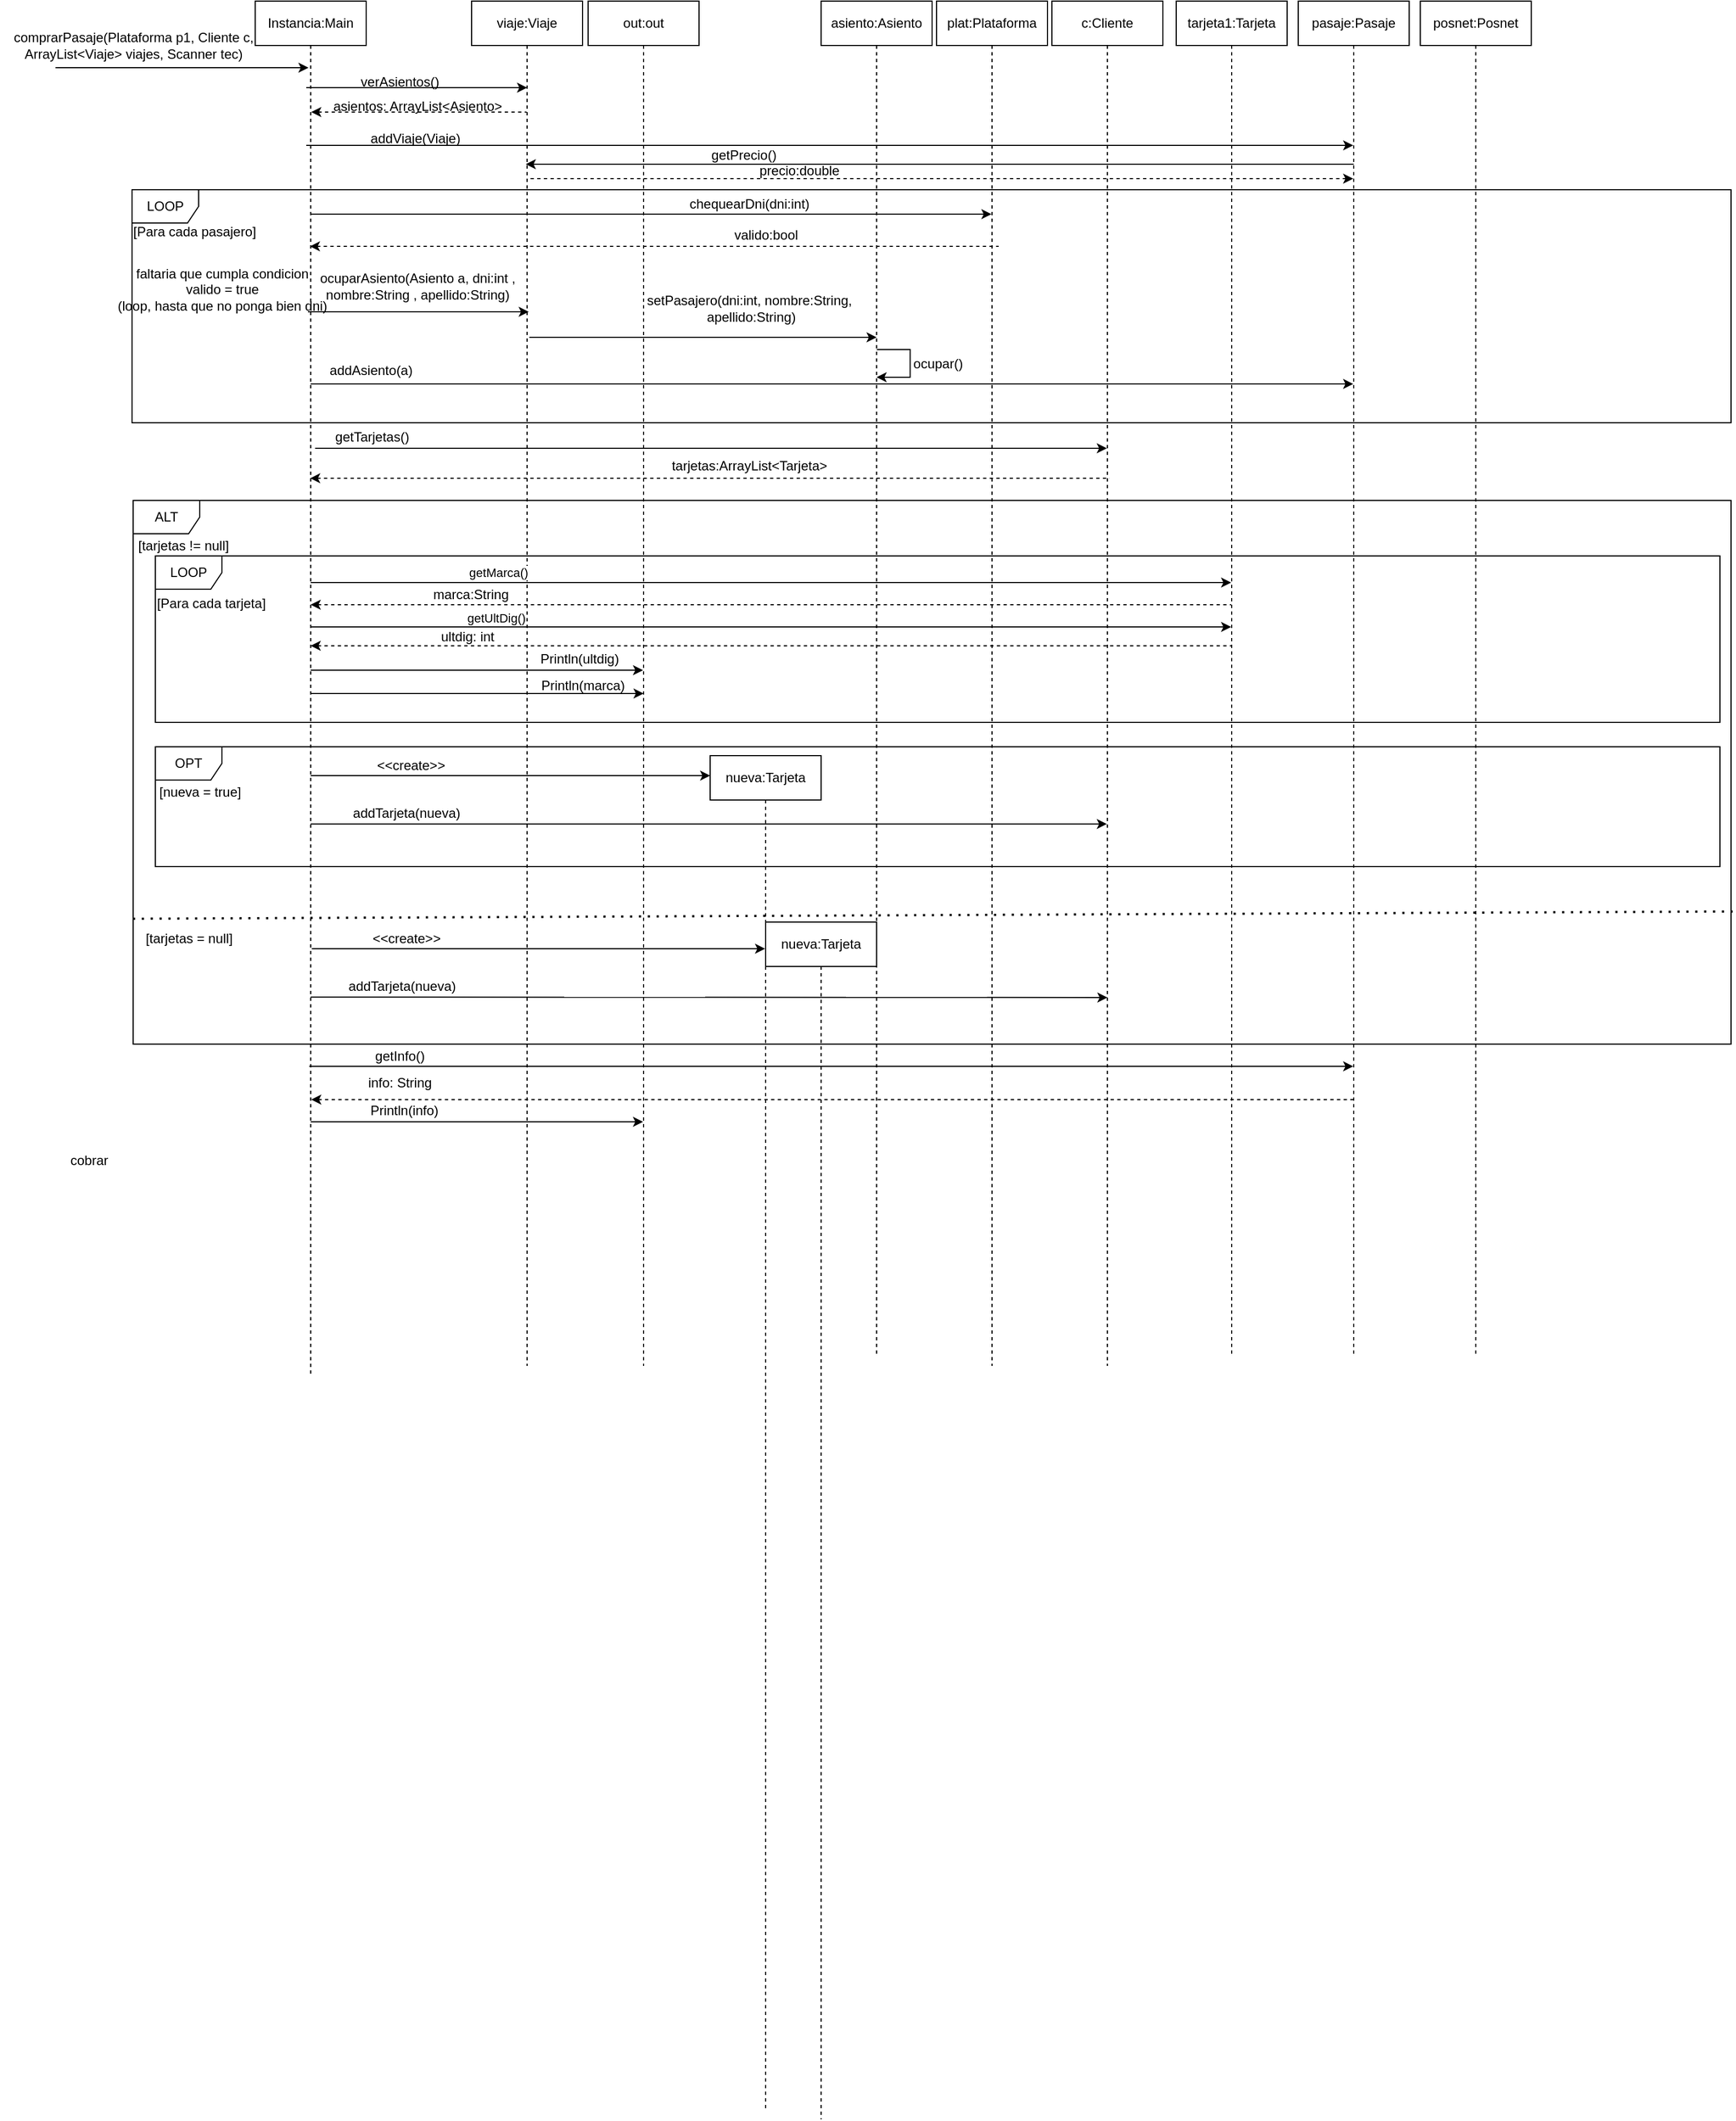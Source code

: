 <mxfile version="21.5.2" type="device">
  <diagram name="Page-1" id="2YBvvXClWsGukQMizWep">
    <mxGraphModel dx="2382" dy="845" grid="1" gridSize="10" guides="1" tooltips="1" connect="1" arrows="1" fold="1" page="1" pageScale="1" pageWidth="850" pageHeight="1100" math="0" shadow="0">
      <root>
        <mxCell id="0" />
        <mxCell id="1" parent="0" />
        <mxCell id="aM9ryv3xv72pqoxQDRHE-1" value="Instancia:Main" style="shape=umlLifeline;perimeter=lifelinePerimeter;whiteSpace=wrap;html=1;container=0;dropTarget=0;collapsible=0;recursiveResize=0;outlineConnect=0;portConstraint=eastwest;newEdgeStyle={&quot;edgeStyle&quot;:&quot;elbowEdgeStyle&quot;,&quot;elbow&quot;:&quot;vertical&quot;,&quot;curved&quot;:0,&quot;rounded&quot;:0};" parent="1" vertex="1">
          <mxGeometry x="180" y="20" width="100" height="1240" as="geometry" />
        </mxCell>
        <mxCell id="zwrWhUBzXl8ZJSUmluqB-5" value="" style="endArrow=classic;html=1;rounded=0;" edge="1" parent="1">
          <mxGeometry width="50" height="50" relative="1" as="geometry">
            <mxPoint y="80" as="sourcePoint" />
            <mxPoint x="228" y="80" as="targetPoint" />
          </mxGeometry>
        </mxCell>
        <mxCell id="zwrWhUBzXl8ZJSUmluqB-6" value="comprarPasaje(Plataforma p1, Cliente c, &lt;br&gt;ArrayList&amp;lt;Viaje&amp;gt; viajes, Scanner tec)" style="text;html=1;align=center;verticalAlign=middle;resizable=0;points=[];autosize=1;strokeColor=none;fillColor=none;" vertex="1" parent="1">
          <mxGeometry x="-50" y="40" width="240" height="40" as="geometry" />
        </mxCell>
        <mxCell id="zwrWhUBzXl8ZJSUmluqB-11" value="" style="endArrow=classic;html=1;rounded=0;" edge="1" parent="1" target="zwrWhUBzXl8ZJSUmluqB-109">
          <mxGeometry width="50" height="50" relative="1" as="geometry">
            <mxPoint x="228.75" y="980" as="sourcePoint" />
            <mxPoint x="423.25" y="980" as="targetPoint" />
          </mxGeometry>
        </mxCell>
        <mxCell id="zwrWhUBzXl8ZJSUmluqB-12" value="out:out" style="shape=umlLifeline;perimeter=lifelinePerimeter;whiteSpace=wrap;html=1;container=0;dropTarget=0;collapsible=0;recursiveResize=0;outlineConnect=0;portConstraint=eastwest;newEdgeStyle={&quot;edgeStyle&quot;:&quot;elbowEdgeStyle&quot;,&quot;elbow&quot;:&quot;vertical&quot;,&quot;curved&quot;:0,&quot;rounded&quot;:0};" vertex="1" parent="1">
          <mxGeometry x="480" y="20" width="100" height="1230" as="geometry" />
        </mxCell>
        <mxCell id="zwrWhUBzXl8ZJSUmluqB-17" value="" style="endArrow=none;html=1;rounded=0;endFill=0;startArrow=classic;startFill=1;dashed=1;" edge="1" parent="1" target="zwrWhUBzXl8ZJSUmluqB-109">
          <mxGeometry width="50" height="50" relative="1" as="geometry">
            <mxPoint x="230.5" y="1010" as="sourcePoint" />
            <mxPoint x="425" y="1010" as="targetPoint" />
          </mxGeometry>
        </mxCell>
        <mxCell id="zwrWhUBzXl8ZJSUmluqB-22" value="asiento:Asiento" style="shape=umlLifeline;perimeter=lifelinePerimeter;whiteSpace=wrap;html=1;container=0;dropTarget=0;collapsible=0;recursiveResize=0;outlineConnect=0;portConstraint=eastwest;newEdgeStyle={&quot;edgeStyle&quot;:&quot;elbowEdgeStyle&quot;,&quot;elbow&quot;:&quot;vertical&quot;,&quot;curved&quot;:0,&quot;rounded&quot;:0};" vertex="1" parent="1">
          <mxGeometry x="690" y="20" width="100" height="1220" as="geometry" />
        </mxCell>
        <mxCell id="zwrWhUBzXl8ZJSUmluqB-23" value="viaje:Viaje" style="shape=umlLifeline;perimeter=lifelinePerimeter;whiteSpace=wrap;html=1;container=0;dropTarget=0;collapsible=0;recursiveResize=0;outlineConnect=0;portConstraint=eastwest;newEdgeStyle={&quot;edgeStyle&quot;:&quot;elbowEdgeStyle&quot;,&quot;elbow&quot;:&quot;vertical&quot;,&quot;curved&quot;:0,&quot;rounded&quot;:0};" vertex="1" parent="1">
          <mxGeometry x="375" y="20" width="100" height="1230" as="geometry" />
        </mxCell>
        <mxCell id="zwrWhUBzXl8ZJSUmluqB-24" value="info: String" style="text;html=1;align=center;verticalAlign=middle;resizable=0;points=[];autosize=1;strokeColor=none;fillColor=none;" vertex="1" parent="1">
          <mxGeometry x="270" y="980" width="80" height="30" as="geometry" />
        </mxCell>
        <mxCell id="zwrWhUBzXl8ZJSUmluqB-27" value="" style="endArrow=classic;html=1;rounded=0;" edge="1" parent="1">
          <mxGeometry width="50" height="50" relative="1" as="geometry">
            <mxPoint x="226" y="98" as="sourcePoint" />
            <mxPoint x="425" y="98" as="targetPoint" />
          </mxGeometry>
        </mxCell>
        <mxCell id="zwrWhUBzXl8ZJSUmluqB-28" value="verAsientos()" style="text;html=1;align=center;verticalAlign=middle;resizable=0;points=[];autosize=1;strokeColor=none;fillColor=none;" vertex="1" parent="1">
          <mxGeometry x="265" y="78" width="90" height="30" as="geometry" />
        </mxCell>
        <mxCell id="zwrWhUBzXl8ZJSUmluqB-29" value="" style="endArrow=none;html=1;rounded=0;endFill=0;startArrow=classic;startFill=1;dashed=1;" edge="1" parent="1">
          <mxGeometry width="50" height="50" relative="1" as="geometry">
            <mxPoint x="230.5" y="120" as="sourcePoint" />
            <mxPoint x="424.5" y="120" as="targetPoint" />
          </mxGeometry>
        </mxCell>
        <mxCell id="zwrWhUBzXl8ZJSUmluqB-30" value="asientos: ArrayList&amp;lt;Asiento&amp;gt;" style="text;html=1;align=center;verticalAlign=middle;resizable=0;points=[];autosize=1;strokeColor=none;fillColor=none;" vertex="1" parent="1">
          <mxGeometry x="236" y="100" width="180" height="30" as="geometry" />
        </mxCell>
        <mxCell id="zwrWhUBzXl8ZJSUmluqB-34" value="posnet:Posnet" style="shape=umlLifeline;perimeter=lifelinePerimeter;whiteSpace=wrap;html=1;container=0;dropTarget=0;collapsible=0;recursiveResize=0;outlineConnect=0;portConstraint=eastwest;newEdgeStyle={&quot;edgeStyle&quot;:&quot;elbowEdgeStyle&quot;,&quot;elbow&quot;:&quot;vertical&quot;,&quot;curved&quot;:0,&quot;rounded&quot;:0};" vertex="1" parent="1">
          <mxGeometry x="1230" y="20" width="100" height="1219" as="geometry" />
        </mxCell>
        <mxCell id="zwrWhUBzXl8ZJSUmluqB-38" value="" style="endArrow=classic;html=1;rounded=0;" edge="1" parent="1">
          <mxGeometry width="50" height="50" relative="1" as="geometry">
            <mxPoint x="427" y="323" as="sourcePoint" />
            <mxPoint x="740" y="323" as="targetPoint" />
          </mxGeometry>
        </mxCell>
        <mxCell id="zwrWhUBzXl8ZJSUmluqB-39" value="setPasajero(dni:int, nombre:String,&lt;br&gt;&amp;nbsp;apellido:String)" style="text;html=1;align=center;verticalAlign=middle;resizable=0;points=[];autosize=1;strokeColor=none;fillColor=none;" vertex="1" parent="1">
          <mxGeometry x="520" y="277" width="210" height="40" as="geometry" />
        </mxCell>
        <mxCell id="zwrWhUBzXl8ZJSUmluqB-41" value="" style="endArrow=classic;html=1;rounded=0;" edge="1" parent="1">
          <mxGeometry width="50" height="50" relative="1" as="geometry">
            <mxPoint x="740.24" y="334" as="sourcePoint" />
            <mxPoint x="739.999" y="359" as="targetPoint" />
            <Array as="points">
              <mxPoint x="770.24" y="334" />
              <mxPoint x="770.24" y="359" />
            </Array>
          </mxGeometry>
        </mxCell>
        <mxCell id="zwrWhUBzXl8ZJSUmluqB-42" value="ocupar()" style="text;html=1;align=center;verticalAlign=middle;resizable=0;points=[];autosize=1;strokeColor=none;fillColor=none;" vertex="1" parent="1">
          <mxGeometry x="760" y="332" width="70" height="30" as="geometry" />
        </mxCell>
        <mxCell id="zwrWhUBzXl8ZJSUmluqB-43" value="ocuparAsiento(Asiento a, dni:int , &lt;br&gt;nombre:String , apellido:String)" style="text;html=1;align=center;verticalAlign=middle;resizable=0;points=[];autosize=1;strokeColor=none;fillColor=none;" vertex="1" parent="1">
          <mxGeometry x="226" y="257" width="200" height="40" as="geometry" />
        </mxCell>
        <mxCell id="zwrWhUBzXl8ZJSUmluqB-45" value="LOOP" style="shape=umlFrame;whiteSpace=wrap;html=1;pointerEvents=0;" vertex="1" parent="1">
          <mxGeometry x="69" y="190" width="1441" height="210" as="geometry" />
        </mxCell>
        <mxCell id="zwrWhUBzXl8ZJSUmluqB-46" value="" style="endArrow=classic;html=1;rounded=0;" edge="1" parent="1">
          <mxGeometry width="50" height="50" relative="1" as="geometry">
            <mxPoint x="227.5" y="300" as="sourcePoint" />
            <mxPoint x="426.5" y="300" as="targetPoint" />
          </mxGeometry>
        </mxCell>
        <mxCell id="zwrWhUBzXl8ZJSUmluqB-47" value="[Para cada pasajero]" style="text;html=1;align=center;verticalAlign=middle;resizable=0;points=[];autosize=1;strokeColor=none;fillColor=none;" vertex="1" parent="1">
          <mxGeometry x="60" y="213" width="130" height="30" as="geometry" />
        </mxCell>
        <mxCell id="zwrWhUBzXl8ZJSUmluqB-53" value="chequearDni(dni:int)" style="text;html=1;align=center;verticalAlign=middle;resizable=0;points=[];autosize=1;strokeColor=none;fillColor=none;" vertex="1" parent="1">
          <mxGeometry x="560" y="188" width="130" height="30" as="geometry" />
        </mxCell>
        <mxCell id="zwrWhUBzXl8ZJSUmluqB-56" value="valido:bool" style="text;html=1;align=center;verticalAlign=middle;resizable=0;points=[];autosize=1;strokeColor=none;fillColor=none;" vertex="1" parent="1">
          <mxGeometry x="600" y="216" width="80" height="30" as="geometry" />
        </mxCell>
        <mxCell id="zwrWhUBzXl8ZJSUmluqB-58" value="plat:Plataforma" style="shape=umlLifeline;perimeter=lifelinePerimeter;whiteSpace=wrap;html=1;container=0;dropTarget=0;collapsible=0;recursiveResize=0;outlineConnect=0;portConstraint=eastwest;newEdgeStyle={&quot;edgeStyle&quot;:&quot;elbowEdgeStyle&quot;,&quot;elbow&quot;:&quot;vertical&quot;,&quot;curved&quot;:0,&quot;rounded&quot;:0};" vertex="1" parent="1">
          <mxGeometry x="794" y="20" width="100" height="1230" as="geometry" />
        </mxCell>
        <mxCell id="zwrWhUBzXl8ZJSUmluqB-59" value="" style="endArrow=classic;html=1;rounded=0;" edge="1" parent="1">
          <mxGeometry width="50" height="50" relative="1" as="geometry">
            <mxPoint x="230" y="212" as="sourcePoint" />
            <mxPoint x="843.5" y="212.0" as="targetPoint" />
          </mxGeometry>
        </mxCell>
        <mxCell id="zwrWhUBzXl8ZJSUmluqB-60" value="" style="endArrow=none;html=1;rounded=0;endFill=0;startArrow=classic;startFill=1;dashed=1;" edge="1" parent="1">
          <mxGeometry width="50" height="50" relative="1" as="geometry">
            <mxPoint x="229.324" y="241.05" as="sourcePoint" />
            <mxPoint x="850" y="241.05" as="targetPoint" />
          </mxGeometry>
        </mxCell>
        <mxCell id="zwrWhUBzXl8ZJSUmluqB-61" value="c:Cliente" style="shape=umlLifeline;perimeter=lifelinePerimeter;whiteSpace=wrap;html=1;container=0;dropTarget=0;collapsible=0;recursiveResize=0;outlineConnect=0;portConstraint=eastwest;newEdgeStyle={&quot;edgeStyle&quot;:&quot;elbowEdgeStyle&quot;,&quot;elbow&quot;:&quot;vertical&quot;,&quot;curved&quot;:0,&quot;rounded&quot;:0};" vertex="1" parent="1">
          <mxGeometry x="898" y="20" width="100" height="1230" as="geometry" />
        </mxCell>
        <mxCell id="zwrWhUBzXl8ZJSUmluqB-63" value="" style="endArrow=classic;html=1;rounded=0;" edge="1" parent="1">
          <mxGeometry width="50" height="50" relative="1" as="geometry">
            <mxPoint x="234" y="423" as="sourcePoint" />
            <mxPoint x="947.5" y="423" as="targetPoint" />
          </mxGeometry>
        </mxCell>
        <mxCell id="zwrWhUBzXl8ZJSUmluqB-64" value="getTarjetas()" style="text;html=1;align=center;verticalAlign=middle;resizable=0;points=[];autosize=1;strokeColor=none;fillColor=none;" vertex="1" parent="1">
          <mxGeometry x="240" y="398" width="90" height="30" as="geometry" />
        </mxCell>
        <mxCell id="zwrWhUBzXl8ZJSUmluqB-65" value="" style="endArrow=none;html=1;rounded=0;endFill=0;startArrow=classic;startFill=1;dashed=1;" edge="1" parent="1">
          <mxGeometry width="50" height="50" relative="1" as="geometry">
            <mxPoint x="229.548" y="450.05" as="sourcePoint" />
            <mxPoint x="950" y="450.05" as="targetPoint" />
          </mxGeometry>
        </mxCell>
        <mxCell id="zwrWhUBzXl8ZJSUmluqB-66" value="tarjetas:ArrayList&amp;lt;Tarjeta&amp;gt;" style="text;html=1;align=center;verticalAlign=middle;resizable=0;points=[];autosize=1;strokeColor=none;fillColor=none;" vertex="1" parent="1">
          <mxGeometry x="545" y="424" width="160" height="30" as="geometry" />
        </mxCell>
        <mxCell id="zwrWhUBzXl8ZJSUmluqB-68" value="" style="endArrow=classic;html=1;rounded=0;" edge="1" parent="1" target="zwrWhUBzXl8ZJSUmluqB-95">
          <mxGeometry width="50" height="50" relative="1" as="geometry">
            <mxPoint x="230" y="544" as="sourcePoint" />
            <mxPoint x="943.5" y="544" as="targetPoint" />
          </mxGeometry>
        </mxCell>
        <mxCell id="zwrWhUBzXl8ZJSUmluqB-69" value="getMarca()" style="edgeLabel;html=1;align=center;verticalAlign=middle;resizable=0;points=[];" vertex="1" connectable="0" parent="zwrWhUBzXl8ZJSUmluqB-68">
          <mxGeometry x="-0.592" y="4" relative="1" as="geometry">
            <mxPoint y="-5" as="offset" />
          </mxGeometry>
        </mxCell>
        <mxCell id="zwrWhUBzXl8ZJSUmluqB-70" value="" style="endArrow=none;html=1;rounded=0;endFill=0;startArrow=classic;startFill=1;dashed=1;" edge="1" parent="1" target="zwrWhUBzXl8ZJSUmluqB-95">
          <mxGeometry width="50" height="50" relative="1" as="geometry">
            <mxPoint x="229.998" y="564" as="sourcePoint" />
            <mxPoint x="950.45" y="564" as="targetPoint" />
          </mxGeometry>
        </mxCell>
        <mxCell id="zwrWhUBzXl8ZJSUmluqB-71" value="marca:String" style="text;html=1;align=center;verticalAlign=middle;resizable=0;points=[];autosize=1;strokeColor=none;fillColor=none;" vertex="1" parent="1">
          <mxGeometry x="329" y="540" width="90" height="30" as="geometry" />
        </mxCell>
        <mxCell id="zwrWhUBzXl8ZJSUmluqB-72" value="" style="endArrow=classic;html=1;rounded=0;" edge="1" parent="1" target="zwrWhUBzXl8ZJSUmluqB-95">
          <mxGeometry width="50" height="50" relative="1" as="geometry">
            <mxPoint x="230" y="584" as="sourcePoint" />
            <mxPoint x="943.5" y="584" as="targetPoint" />
          </mxGeometry>
        </mxCell>
        <mxCell id="zwrWhUBzXl8ZJSUmluqB-73" value="getUltDig()" style="edgeLabel;html=1;align=center;verticalAlign=middle;resizable=0;points=[];" vertex="1" connectable="0" parent="zwrWhUBzXl8ZJSUmluqB-72">
          <mxGeometry x="-0.592" y="4" relative="1" as="geometry">
            <mxPoint x="-2" y="-4" as="offset" />
          </mxGeometry>
        </mxCell>
        <mxCell id="zwrWhUBzXl8ZJSUmluqB-74" value="" style="endArrow=none;html=1;rounded=0;endFill=0;startArrow=classic;startFill=1;dashed=1;" edge="1" parent="1" target="zwrWhUBzXl8ZJSUmluqB-95">
          <mxGeometry width="50" height="50" relative="1" as="geometry">
            <mxPoint x="229.998" y="601" as="sourcePoint" />
            <mxPoint x="950.45" y="601" as="targetPoint" />
          </mxGeometry>
        </mxCell>
        <mxCell id="zwrWhUBzXl8ZJSUmluqB-75" value="ultdig: int" style="text;html=1;align=center;verticalAlign=middle;resizable=0;points=[];autosize=1;strokeColor=none;fillColor=none;" vertex="1" parent="1">
          <mxGeometry x="336" y="578" width="70" height="30" as="geometry" />
        </mxCell>
        <mxCell id="zwrWhUBzXl8ZJSUmluqB-76" value="" style="endArrow=classic;html=1;rounded=0;" edge="1" parent="1">
          <mxGeometry width="50" height="50" relative="1" as="geometry">
            <mxPoint x="230" y="623" as="sourcePoint" />
            <mxPoint x="529.5" y="623" as="targetPoint" />
          </mxGeometry>
        </mxCell>
        <mxCell id="zwrWhUBzXl8ZJSUmluqB-77" value="Println(ultdig)" style="text;html=1;align=center;verticalAlign=middle;resizable=0;points=[];autosize=1;strokeColor=none;fillColor=none;" vertex="1" parent="1">
          <mxGeometry x="427" y="598" width="90" height="30" as="geometry" />
        </mxCell>
        <mxCell id="zwrWhUBzXl8ZJSUmluqB-78" value="Println(marca)" style="text;html=1;align=center;verticalAlign=middle;resizable=0;points=[];autosize=1;strokeColor=none;fillColor=none;" vertex="1" parent="1">
          <mxGeometry x="425" y="622" width="100" height="30" as="geometry" />
        </mxCell>
        <mxCell id="zwrWhUBzXl8ZJSUmluqB-79" value="" style="endArrow=classic;html=1;rounded=0;" edge="1" parent="1">
          <mxGeometry width="50" height="50" relative="1" as="geometry">
            <mxPoint x="230" y="644" as="sourcePoint" />
            <mxPoint x="530" y="644" as="targetPoint" />
          </mxGeometry>
        </mxCell>
        <mxCell id="zwrWhUBzXl8ZJSUmluqB-80" value="ALT" style="shape=umlFrame;whiteSpace=wrap;html=1;pointerEvents=0;" vertex="1" parent="1">
          <mxGeometry x="70" y="470" width="1440" height="490" as="geometry" />
        </mxCell>
        <mxCell id="zwrWhUBzXl8ZJSUmluqB-84" value="[tarjetas != null]" style="text;html=1;align=center;verticalAlign=middle;resizable=0;points=[];autosize=1;strokeColor=none;fillColor=none;" vertex="1" parent="1">
          <mxGeometry x="60" y="496" width="110" height="30" as="geometry" />
        </mxCell>
        <mxCell id="zwrWhUBzXl8ZJSUmluqB-85" value="LOOP" style="shape=umlFrame;whiteSpace=wrap;html=1;pointerEvents=0;" vertex="1" parent="1">
          <mxGeometry x="90" y="520" width="1410" height="150" as="geometry" />
        </mxCell>
        <mxCell id="zwrWhUBzXl8ZJSUmluqB-86" value="[Para cada tarjeta]" style="text;html=1;align=center;verticalAlign=middle;resizable=0;points=[];autosize=1;strokeColor=none;fillColor=none;" vertex="1" parent="1">
          <mxGeometry x="80" y="548" width="120" height="30" as="geometry" />
        </mxCell>
        <mxCell id="zwrWhUBzXl8ZJSUmluqB-87" value="" style="endArrow=none;dashed=1;html=1;dashPattern=1 3;strokeWidth=2;rounded=0;exitX=-0.003;exitY=0.725;exitDx=0;exitDy=0;exitPerimeter=0;entryX=1.001;entryY=0.756;entryDx=0;entryDy=0;entryPerimeter=0;" edge="1" parent="1" target="zwrWhUBzXl8ZJSUmluqB-80">
          <mxGeometry width="50" height="50" relative="1" as="geometry">
            <mxPoint x="69.76" y="847" as="sourcePoint" />
            <mxPoint x="1151.92" y="844.12" as="targetPoint" />
          </mxGeometry>
        </mxCell>
        <mxCell id="zwrWhUBzXl8ZJSUmluqB-89" value="[tarjetas = null]" style="text;html=1;align=center;verticalAlign=middle;resizable=0;points=[];autosize=1;strokeColor=none;fillColor=none;" vertex="1" parent="1">
          <mxGeometry x="70" y="850" width="100" height="30" as="geometry" />
        </mxCell>
        <mxCell id="zwrWhUBzXl8ZJSUmluqB-90" value="OPT" style="shape=umlFrame;whiteSpace=wrap;html=1;pointerEvents=0;" vertex="1" parent="1">
          <mxGeometry x="90" y="692" width="1410" height="108" as="geometry" />
        </mxCell>
        <mxCell id="zwrWhUBzXl8ZJSUmluqB-91" value="[nueva = true]" style="text;html=1;align=center;verticalAlign=middle;resizable=0;points=[];autosize=1;strokeColor=none;fillColor=none;" vertex="1" parent="1">
          <mxGeometry x="80" y="718" width="100" height="30" as="geometry" />
        </mxCell>
        <mxCell id="zwrWhUBzXl8ZJSUmluqB-92" value="" style="endArrow=classic;html=1;rounded=0;" edge="1" parent="1">
          <mxGeometry width="50" height="50" relative="1" as="geometry">
            <mxPoint x="230" y="718" as="sourcePoint" />
            <mxPoint x="590" y="718" as="targetPoint" />
          </mxGeometry>
        </mxCell>
        <mxCell id="zwrWhUBzXl8ZJSUmluqB-94" value="nueva:Tarjeta" style="shape=umlLifeline;perimeter=lifelinePerimeter;whiteSpace=wrap;html=1;container=0;dropTarget=0;collapsible=0;recursiveResize=0;outlineConnect=0;portConstraint=eastwest;newEdgeStyle={&quot;edgeStyle&quot;:&quot;elbowEdgeStyle&quot;,&quot;elbow&quot;:&quot;vertical&quot;,&quot;curved&quot;:0,&quot;rounded&quot;:0};" vertex="1" parent="1">
          <mxGeometry x="590" y="700" width="100" height="1219" as="geometry" />
        </mxCell>
        <mxCell id="zwrWhUBzXl8ZJSUmluqB-95" value="tarjeta1:Tarjeta" style="shape=umlLifeline;perimeter=lifelinePerimeter;whiteSpace=wrap;html=1;container=0;dropTarget=0;collapsible=0;recursiveResize=0;outlineConnect=0;portConstraint=eastwest;newEdgeStyle={&quot;edgeStyle&quot;:&quot;elbowEdgeStyle&quot;,&quot;elbow&quot;:&quot;vertical&quot;,&quot;curved&quot;:0,&quot;rounded&quot;:0};" vertex="1" parent="1">
          <mxGeometry x="1010" y="20" width="100" height="1219" as="geometry" />
        </mxCell>
        <mxCell id="zwrWhUBzXl8ZJSUmluqB-96" value="&amp;lt;&amp;lt;create&amp;gt;&amp;gt;" style="text;html=1;align=center;verticalAlign=middle;resizable=0;points=[];autosize=1;strokeColor=none;fillColor=none;" vertex="1" parent="1">
          <mxGeometry x="280" y="694" width="80" height="30" as="geometry" />
        </mxCell>
        <mxCell id="zwrWhUBzXl8ZJSUmluqB-97" value="" style="endArrow=classic;html=1;rounded=0;" edge="1" parent="1" target="zwrWhUBzXl8ZJSUmluqB-61">
          <mxGeometry width="50" height="50" relative="1" as="geometry">
            <mxPoint x="230" y="761.57" as="sourcePoint" />
            <mxPoint x="590" y="761.57" as="targetPoint" />
          </mxGeometry>
        </mxCell>
        <mxCell id="zwrWhUBzXl8ZJSUmluqB-98" value="addTarjeta(nueva)" style="text;html=1;align=center;verticalAlign=middle;resizable=0;points=[];autosize=1;strokeColor=none;fillColor=none;" vertex="1" parent="1">
          <mxGeometry x="256" y="737" width="120" height="30" as="geometry" />
        </mxCell>
        <mxCell id="zwrWhUBzXl8ZJSUmluqB-99" value="" style="endArrow=classic;html=1;rounded=0;" edge="1" parent="1" target="zwrWhUBzXl8ZJSUmluqB-94">
          <mxGeometry width="50" height="50" relative="1" as="geometry">
            <mxPoint x="231" y="874" as="sourcePoint" />
            <mxPoint x="591" y="874" as="targetPoint" />
          </mxGeometry>
        </mxCell>
        <mxCell id="zwrWhUBzXl8ZJSUmluqB-100" value="&amp;lt;&amp;lt;create&amp;gt;&amp;gt;" style="text;html=1;align=center;verticalAlign=middle;resizable=0;points=[];autosize=1;strokeColor=none;fillColor=none;" vertex="1" parent="1">
          <mxGeometry x="276" y="850" width="80" height="30" as="geometry" />
        </mxCell>
        <mxCell id="zwrWhUBzXl8ZJSUmluqB-101" value="" style="endArrow=classic;html=1;rounded=0;" edge="1" parent="1">
          <mxGeometry width="50" height="50" relative="1" as="geometry">
            <mxPoint x="230" y="917.57" as="sourcePoint" />
            <mxPoint x="948" y="918" as="targetPoint" />
          </mxGeometry>
        </mxCell>
        <mxCell id="zwrWhUBzXl8ZJSUmluqB-102" value="addTarjeta(nueva)" style="text;html=1;align=center;verticalAlign=middle;resizable=0;points=[];autosize=1;strokeColor=none;fillColor=none;" vertex="1" parent="1">
          <mxGeometry x="252" y="893" width="120" height="30" as="geometry" />
        </mxCell>
        <mxCell id="zwrWhUBzXl8ZJSUmluqB-103" value="nueva:Tarjeta" style="shape=umlLifeline;perimeter=lifelinePerimeter;whiteSpace=wrap;html=1;container=0;dropTarget=0;collapsible=0;recursiveResize=0;outlineConnect=0;portConstraint=eastwest;newEdgeStyle={&quot;edgeStyle&quot;:&quot;elbowEdgeStyle&quot;,&quot;elbow&quot;:&quot;vertical&quot;,&quot;curved&quot;:0,&quot;rounded&quot;:0};" vertex="1" parent="1">
          <mxGeometry x="640" y="850" width="100" height="1079" as="geometry" />
        </mxCell>
        <mxCell id="zwrWhUBzXl8ZJSUmluqB-105" value="getInfo()" style="text;html=1;align=center;verticalAlign=middle;resizable=0;points=[];autosize=1;strokeColor=none;fillColor=none;" vertex="1" parent="1">
          <mxGeometry x="275" y="956" width="70" height="30" as="geometry" />
        </mxCell>
        <mxCell id="zwrWhUBzXl8ZJSUmluqB-107" value="" style="endArrow=classic;html=1;rounded=0;" edge="1" parent="1">
          <mxGeometry width="50" height="50" relative="1" as="geometry">
            <mxPoint x="230" y="1030" as="sourcePoint" />
            <mxPoint x="529.5" y="1030" as="targetPoint" />
          </mxGeometry>
        </mxCell>
        <mxCell id="zwrWhUBzXl8ZJSUmluqB-108" value="Println(info)" style="text;html=1;align=center;verticalAlign=middle;resizable=0;points=[];autosize=1;strokeColor=none;fillColor=none;" vertex="1" parent="1">
          <mxGeometry x="274" y="1005" width="80" height="30" as="geometry" />
        </mxCell>
        <mxCell id="zwrWhUBzXl8ZJSUmluqB-109" value="pasaje:Pasaje" style="shape=umlLifeline;perimeter=lifelinePerimeter;whiteSpace=wrap;html=1;container=0;dropTarget=0;collapsible=0;recursiveResize=0;outlineConnect=0;portConstraint=eastwest;newEdgeStyle={&quot;edgeStyle&quot;:&quot;elbowEdgeStyle&quot;,&quot;elbow&quot;:&quot;vertical&quot;,&quot;curved&quot;:0,&quot;rounded&quot;:0};" vertex="1" parent="1">
          <mxGeometry x="1120" y="20" width="100" height="1219" as="geometry" />
        </mxCell>
        <mxCell id="zwrWhUBzXl8ZJSUmluqB-111" value="" style="endArrow=classic;html=1;rounded=0;" edge="1" parent="1" target="zwrWhUBzXl8ZJSUmluqB-109">
          <mxGeometry width="50" height="50" relative="1" as="geometry">
            <mxPoint x="230" y="365" as="sourcePoint" />
            <mxPoint x="543" y="365" as="targetPoint" />
          </mxGeometry>
        </mxCell>
        <mxCell id="zwrWhUBzXl8ZJSUmluqB-112" value="addAsiento(a)" style="text;html=1;align=center;verticalAlign=middle;resizable=0;points=[];autosize=1;strokeColor=none;fillColor=none;" vertex="1" parent="1">
          <mxGeometry x="234" y="338" width="100" height="30" as="geometry" />
        </mxCell>
        <mxCell id="zwrWhUBzXl8ZJSUmluqB-116" value="" style="endArrow=classic;html=1;rounded=0;" edge="1" parent="1" target="zwrWhUBzXl8ZJSUmluqB-109">
          <mxGeometry width="50" height="50" relative="1" as="geometry">
            <mxPoint x="226" y="150" as="sourcePoint" />
            <mxPoint x="839.5" y="150.0" as="targetPoint" />
          </mxGeometry>
        </mxCell>
        <mxCell id="zwrWhUBzXl8ZJSUmluqB-117" value="addViaje(Viaje)" style="text;html=1;align=center;verticalAlign=middle;resizable=0;points=[];autosize=1;strokeColor=none;fillColor=none;" vertex="1" parent="1">
          <mxGeometry x="274" y="129" width="100" height="30" as="geometry" />
        </mxCell>
        <mxCell id="zwrWhUBzXl8ZJSUmluqB-121" value="" style="endArrow=classic;html=1;rounded=0;" edge="1" parent="1">
          <mxGeometry width="50" height="50" relative="1" as="geometry">
            <mxPoint x="1170" y="167" as="sourcePoint" />
            <mxPoint x="423.833" y="167" as="targetPoint" />
          </mxGeometry>
        </mxCell>
        <mxCell id="zwrWhUBzXl8ZJSUmluqB-122" value="getPrecio()" style="text;html=1;align=center;verticalAlign=middle;resizable=0;points=[];autosize=1;strokeColor=none;fillColor=none;" vertex="1" parent="1">
          <mxGeometry x="580" y="144" width="80" height="30" as="geometry" />
        </mxCell>
        <mxCell id="zwrWhUBzXl8ZJSUmluqB-123" value="" style="endArrow=none;html=1;rounded=0;endFill=0;startArrow=classic;startFill=1;dashed=1;" edge="1" parent="1" source="zwrWhUBzXl8ZJSUmluqB-109">
          <mxGeometry width="50" height="50" relative="1" as="geometry">
            <mxPoint x="516.68" y="180" as="sourcePoint" />
            <mxPoint x="426.004" y="180" as="targetPoint" />
          </mxGeometry>
        </mxCell>
        <mxCell id="zwrWhUBzXl8ZJSUmluqB-124" value="precio:double" style="text;html=1;align=center;verticalAlign=middle;resizable=0;points=[];autosize=1;strokeColor=none;fillColor=none;" vertex="1" parent="1">
          <mxGeometry x="620" y="158" width="100" height="30" as="geometry" />
        </mxCell>
        <mxCell id="zwrWhUBzXl8ZJSUmluqB-125" value="faltaria que cumpla condicion &lt;br&gt;valido = true&lt;br&gt;(loop, hasta que no ponga bien dni)" style="text;html=1;align=center;verticalAlign=middle;resizable=0;points=[];autosize=1;strokeColor=none;fillColor=none;" vertex="1" parent="1">
          <mxGeometry x="45" y="250" width="210" height="60" as="geometry" />
        </mxCell>
        <mxCell id="zwrWhUBzXl8ZJSUmluqB-126" value="cobrar" style="text;html=1;align=center;verticalAlign=middle;resizable=0;points=[];autosize=1;strokeColor=none;fillColor=none;" vertex="1" parent="1">
          <mxGeometry y="1050" width="60" height="30" as="geometry" />
        </mxCell>
      </root>
    </mxGraphModel>
  </diagram>
</mxfile>
